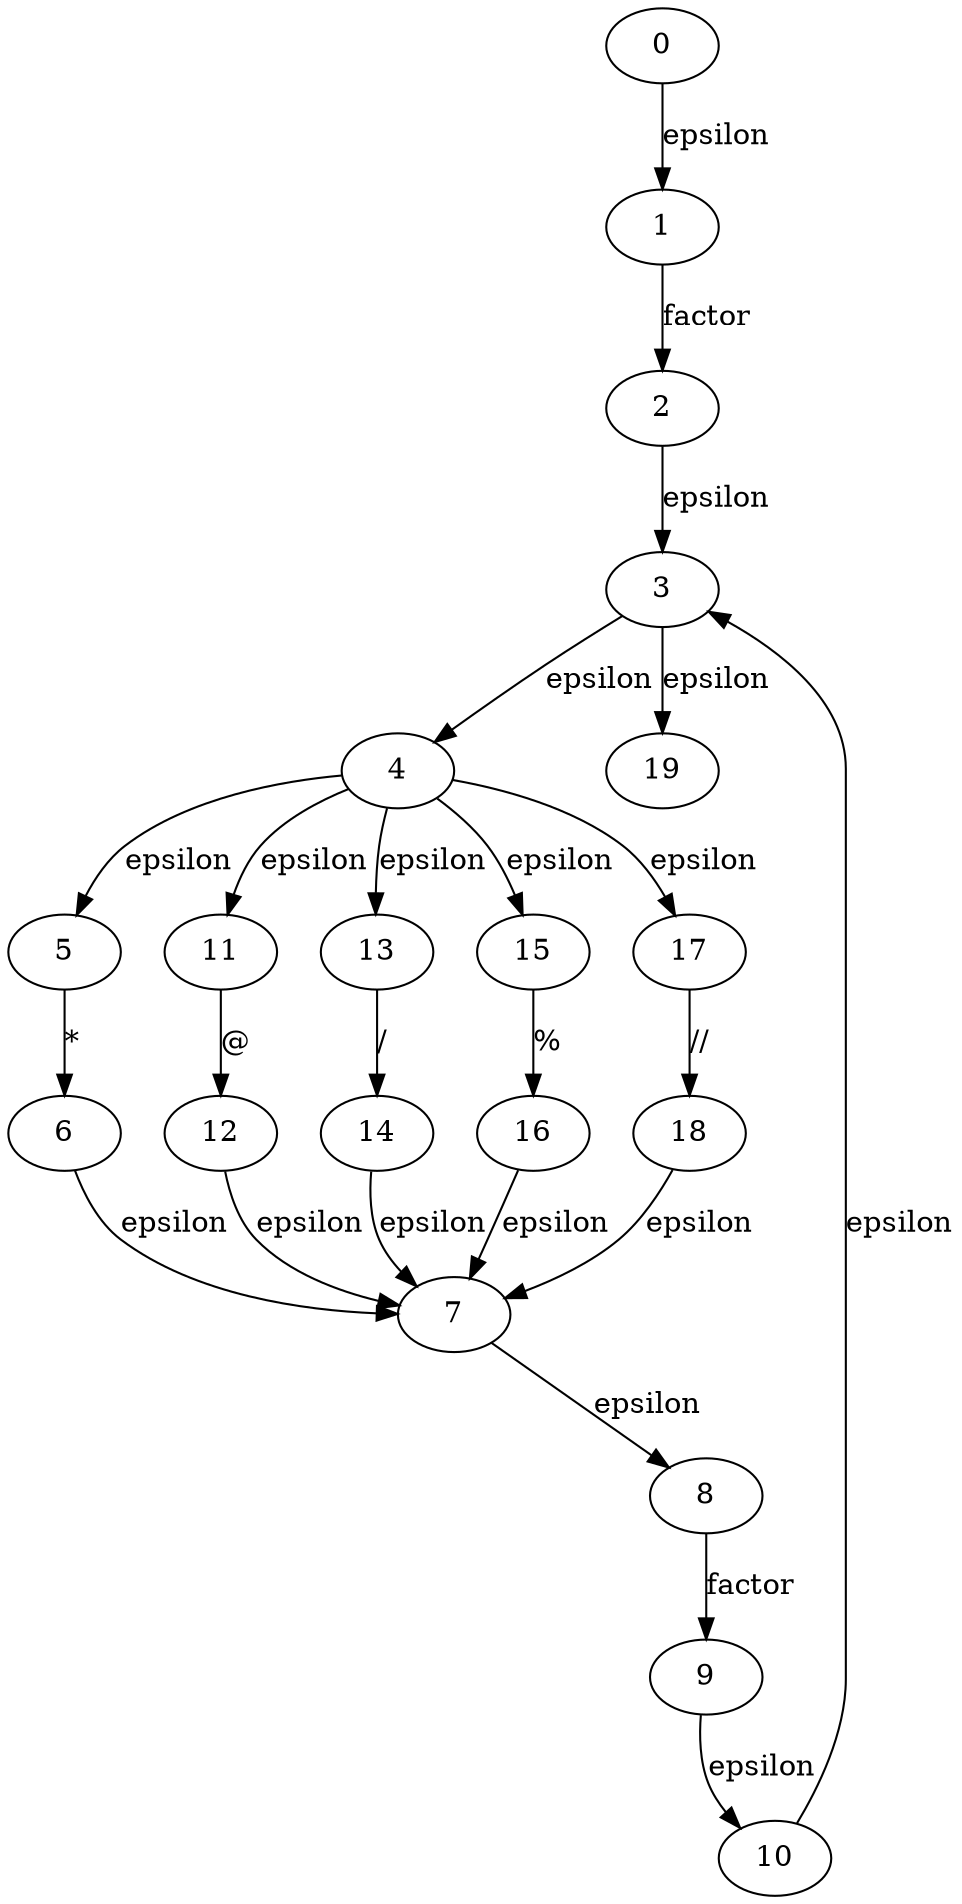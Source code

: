 
digraph term {
  0->1[label=epsilon]
  1->2[label=factor]
  2->3[label=epsilon]
  3->4[label=epsilon]
  4->5[label=epsilon]
  5->6[label="*"]
  6->7[label=epsilon]
  7->8[label=epsilon]
  8->9[label=factor]
  9->10[label=epsilon]
  10->3[label=epsilon]
  4->11[label=epsilon]
  11->12[label="@"]
  12->7[label=epsilon]
  4->13[label=epsilon]
  13->14[label="/"]
  14->7[label=epsilon]
  4->15[label=epsilon]
  15->16[label="%"]
  16->7[label=epsilon]
  4->17[label=epsilon]
  17->18[label="//"]
  18->7[label=epsilon]
  3->19[label=epsilon]
}

